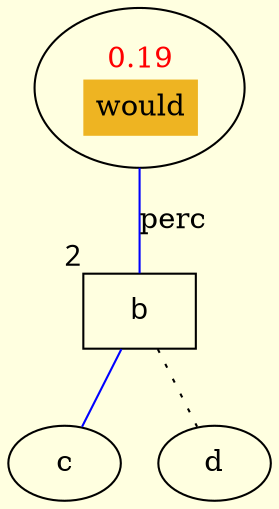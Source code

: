 graph my_graph {
	graph [bb="0,0,126,236.37",
		bgcolor=lightyellow
	];
	node [label="\N"];
	a	 [height=1.0607,
		label=<<TABLE BORDER="0" CELLBORDER="0" CELLSPACING="0"><TR><TD><FONT COLOR="red">0.19</FONT></TD></TR><TR><TD CELLPADDING="6" BGCOLOR="goldenrod2" PORT="p1">would</TD></TR></TABLE>>,
		pos="63,198.18",
		width=1.2374];
	b	 [fontname=calibri,
		height=0.5,
		pos="63,91",
		shape=box,
		width=0.75,
		xlabel=2,
		xlp="32,116.5"];
	a -- b	 [color=blue,
		label=perc,
		lp="75.5,134.5",
		pos="63,159.8 63,142.56 63,122.93 63,109.25"];
	c	 [height=0.5,
		pos="27,18",
		width=0.75];
	b -- c	 [color=blue,
		pos="54.285,72.813 48.542,61.486 41.062,46.733 35.386,35.54"];
	d	 [height=0.5,
		pos="99,18",
		width=0.75];
	b -- d	 [pos="71.715,72.813 77.458,61.486 84.938,46.733 90.614,35.54",
		style=dotted];
}
